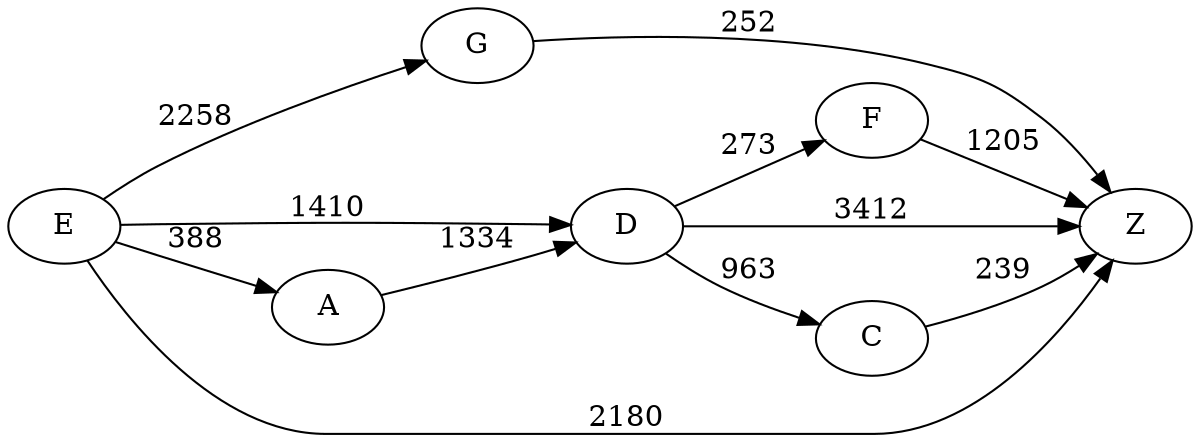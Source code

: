digraph G {
	rankdir=LR size="8,5"
	E
	A
	E -> A [label=388]
	E
	G
	E -> G [label=2258]
	E
	Z
	E -> Z [label=2180]
	E
	D
	E -> D [label=1410]
	A
	D
	A -> D [label=1334]
	D
	C
	D -> C [label=963]
	D
	F
	D -> F [label=273]
	D
	Z
	D -> Z [label=3412]
	C
	Z
	C -> Z [label=239]
	G
	Z
	G -> Z [label=252]
	F
	Z
	F -> Z [label=1205]
}
